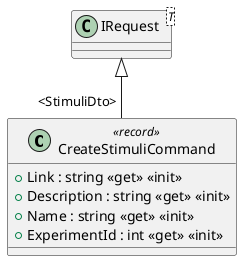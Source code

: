 @startuml
class CreateStimuliCommand <<record>> {
    + Link : string <<get>> <<init>>
    + Description : string <<get>> <<init>>
    + Name : string <<get>> <<init>>
    + ExperimentId : int <<get>> <<init>>
}
class "IRequest"<T> {
}
"IRequest" <|-- "<StimuliDto>" CreateStimuliCommand
@enduml
